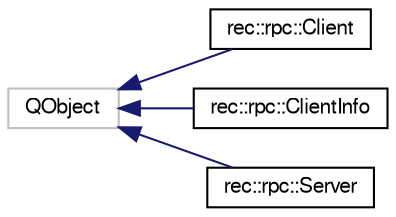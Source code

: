digraph "Graphical Class Hierarchy"
{
  edge [fontname="FreeSans",fontsize="10",labelfontname="FreeSans",labelfontsize="10"];
  node [fontname="FreeSans",fontsize="10",shape=record];
  rankdir="LR";
  Node1 [label="QObject",height=0.2,width=0.4,color="grey75", fillcolor="white", style="filled"];
  Node1 -> Node2 [dir="back",color="midnightblue",fontsize="10",style="solid",fontname="FreeSans"];
  Node2 [label="rec::rpc::Client",height=0.2,width=0.4,color="black", fillcolor="white", style="filled",URL="$a00002.html",tooltip="RPC client base class. "];
  Node1 -> Node3 [dir="back",color="midnightblue",fontsize="10",style="solid",fontname="FreeSans"];
  Node3 [label="rec::rpc::ClientInfo",height=0.2,width=0.4,color="black", fillcolor="white", style="filled",URL="$a00003.html",tooltip="RPC client info. "];
  Node1 -> Node4 [dir="back",color="midnightblue",fontsize="10",style="solid",fontname="FreeSans"];
  Node4 [label="rec::rpc::Server",height=0.2,width=0.4,color="black", fillcolor="white", style="filled",URL="$a00014.html",tooltip="RPC server base class. "];
}
